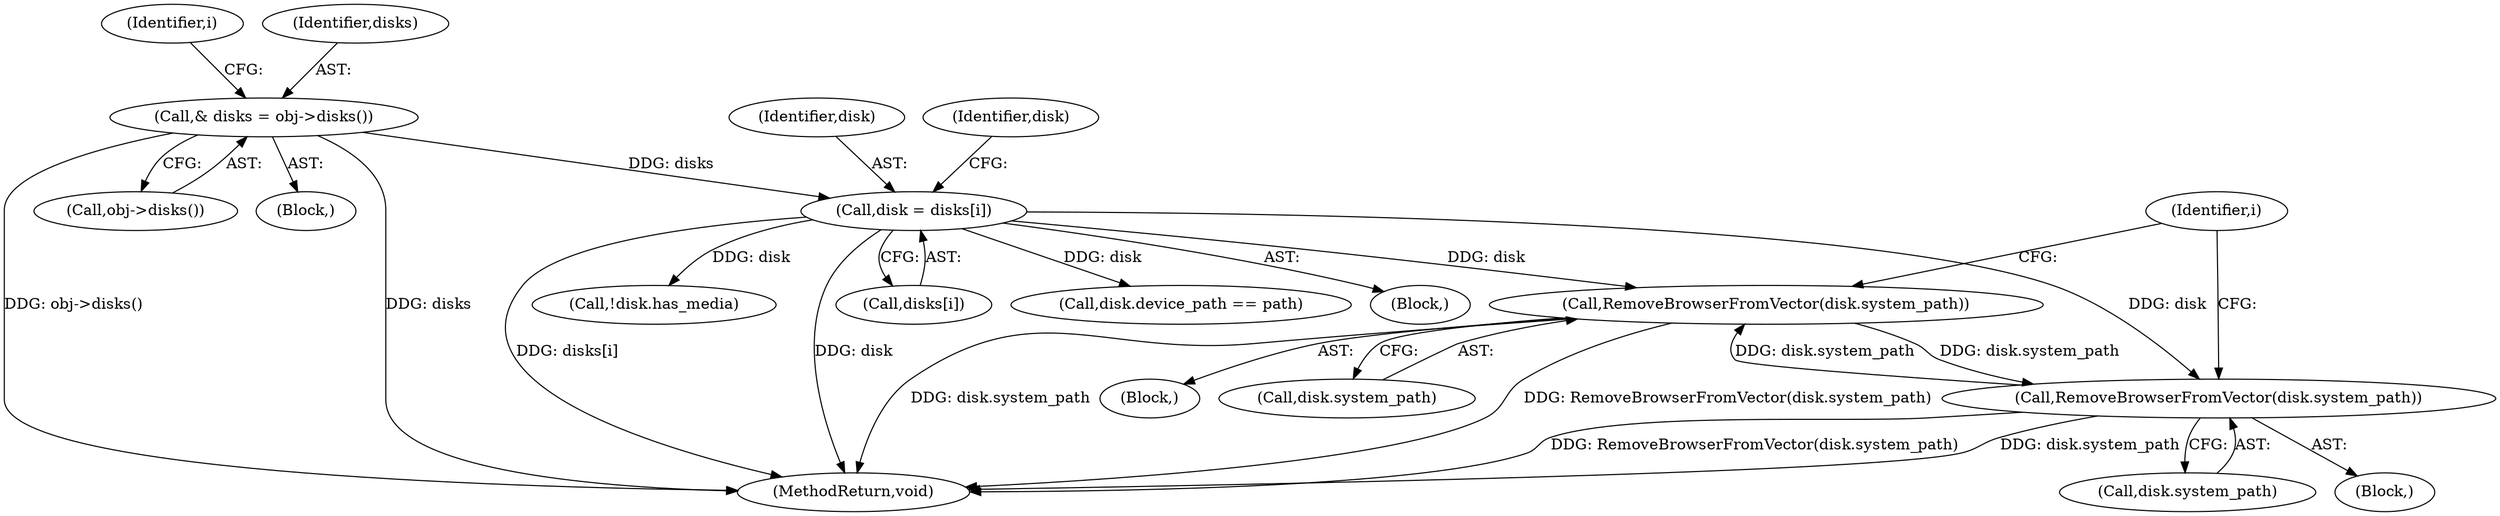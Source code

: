 digraph "0_Chrome_647c3a9f217a9236052e18c7b032669863dd1734@API" {
"1000149" [label="(Call,RemoveBrowserFromVector(disk.system_path))"];
"1000159" [label="(Call,RemoveBrowserFromVector(disk.system_path))"];
"1000126" [label="(Call,disk = disks[i])"];
"1000111" [label="(Call,& disks = obj->disks())"];
"1000149" [label="(Call,RemoveBrowserFromVector(disk.system_path))"];
"1000127" [label="(Identifier,disk)"];
"1000144" [label="(Call,!disk.has_media)"];
"1000148" [label="(Block,)"];
"1000134" [label="(Identifier,disk)"];
"1000149" [label="(Call,RemoveBrowserFromVector(disk.system_path))"];
"1000150" [label="(Call,disk.system_path)"];
"1000113" [label="(Call,obj->disks())"];
"1000117" [label="(Identifier,i)"];
"1000159" [label="(Call,RemoveBrowserFromVector(disk.system_path))"];
"1000128" [label="(Call,disks[i])"];
"1000158" [label="(Block,)"];
"1000126" [label="(Call,disk = disks[i])"];
"1000109" [label="(Block,)"];
"1000160" [label="(Call,disk.system_path)"];
"1000111" [label="(Call,& disks = obj->disks())"];
"1000132" [label="(Call,disk.device_path == path)"];
"1000123" [label="(Identifier,i)"];
"1000124" [label="(Block,)"];
"1000112" [label="(Identifier,disks)"];
"1000325" [label="(MethodReturn,void)"];
"1000149" -> "1000148"  [label="AST: "];
"1000149" -> "1000150"  [label="CFG: "];
"1000150" -> "1000149"  [label="AST: "];
"1000123" -> "1000149"  [label="CFG: "];
"1000149" -> "1000325"  [label="DDG: RemoveBrowserFromVector(disk.system_path)"];
"1000149" -> "1000325"  [label="DDG: disk.system_path"];
"1000159" -> "1000149"  [label="DDG: disk.system_path"];
"1000126" -> "1000149"  [label="DDG: disk"];
"1000149" -> "1000159"  [label="DDG: disk.system_path"];
"1000159" -> "1000158"  [label="AST: "];
"1000159" -> "1000160"  [label="CFG: "];
"1000160" -> "1000159"  [label="AST: "];
"1000123" -> "1000159"  [label="CFG: "];
"1000159" -> "1000325"  [label="DDG: RemoveBrowserFromVector(disk.system_path)"];
"1000159" -> "1000325"  [label="DDG: disk.system_path"];
"1000126" -> "1000159"  [label="DDG: disk"];
"1000126" -> "1000124"  [label="AST: "];
"1000126" -> "1000128"  [label="CFG: "];
"1000127" -> "1000126"  [label="AST: "];
"1000128" -> "1000126"  [label="AST: "];
"1000134" -> "1000126"  [label="CFG: "];
"1000126" -> "1000325"  [label="DDG: disk"];
"1000126" -> "1000325"  [label="DDG: disks[i]"];
"1000111" -> "1000126"  [label="DDG: disks"];
"1000126" -> "1000132"  [label="DDG: disk"];
"1000126" -> "1000144"  [label="DDG: disk"];
"1000111" -> "1000109"  [label="AST: "];
"1000111" -> "1000113"  [label="CFG: "];
"1000112" -> "1000111"  [label="AST: "];
"1000113" -> "1000111"  [label="AST: "];
"1000117" -> "1000111"  [label="CFG: "];
"1000111" -> "1000325"  [label="DDG: disks"];
"1000111" -> "1000325"  [label="DDG: obj->disks()"];
}

